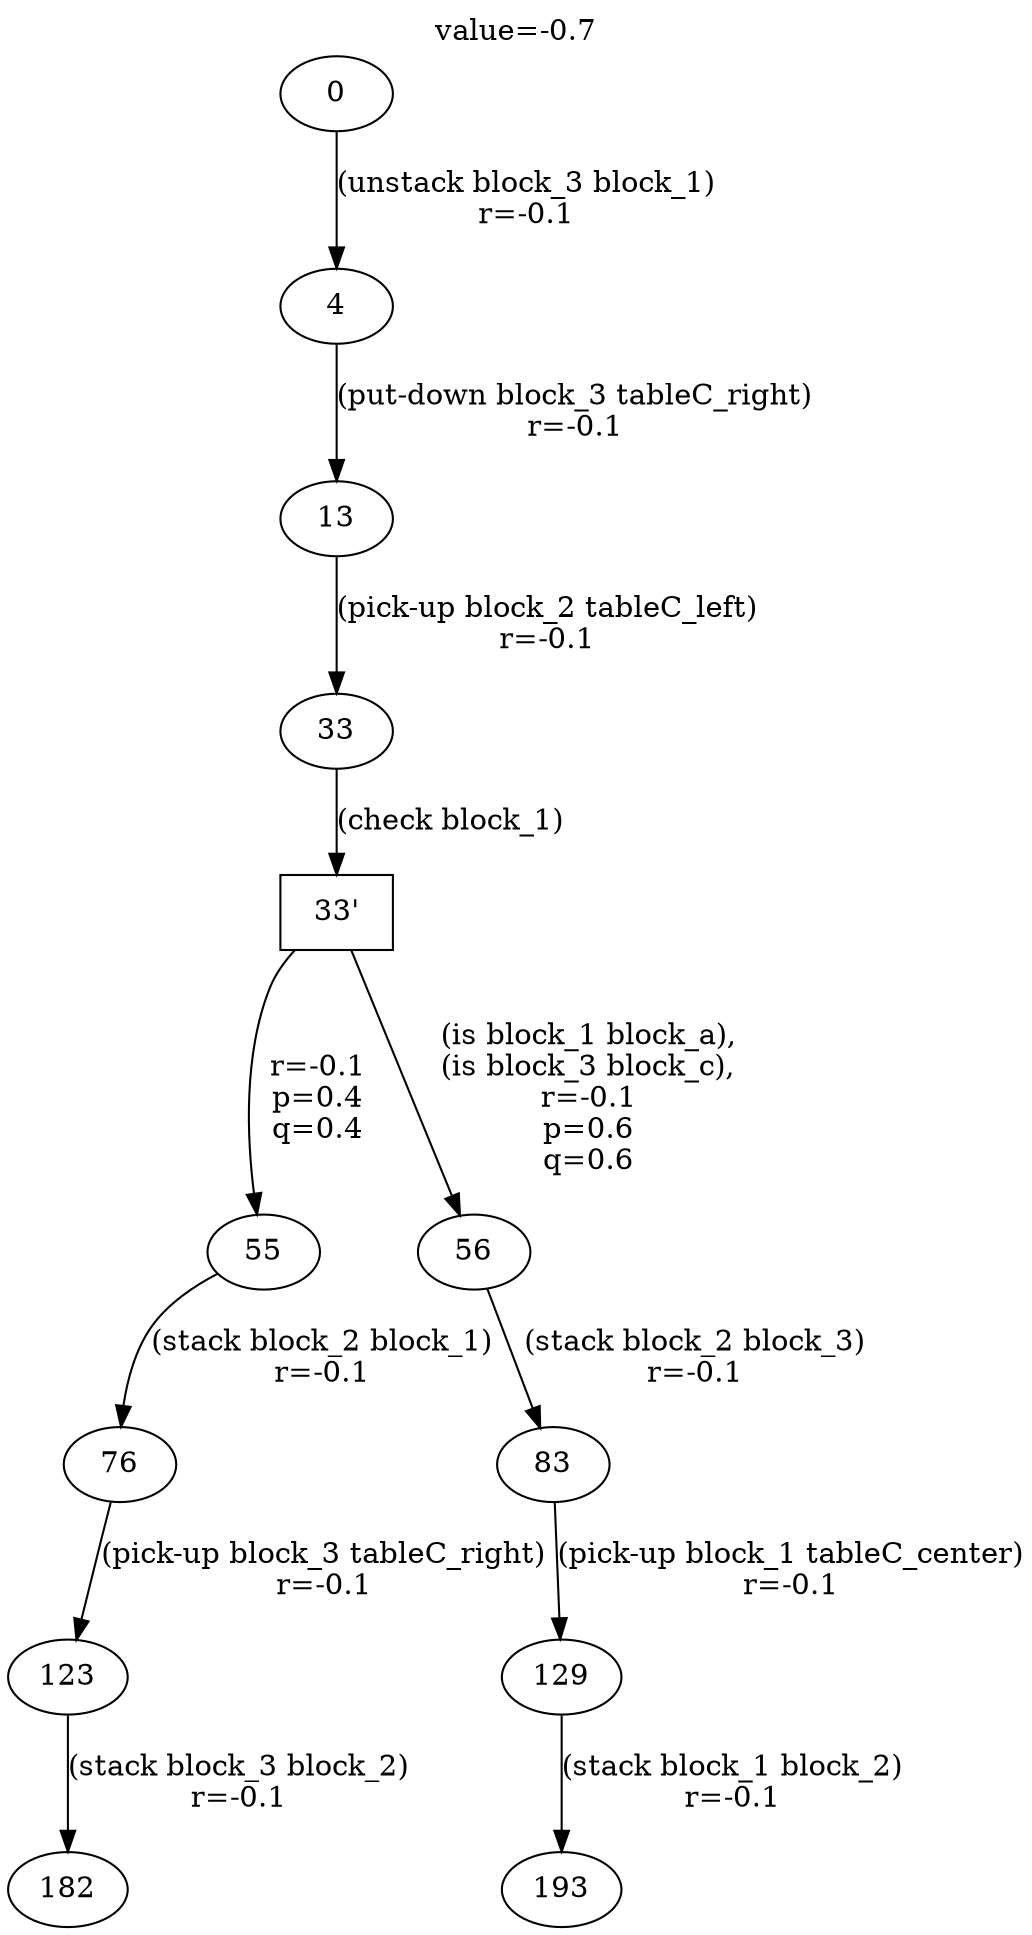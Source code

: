 digraph g{
label="value=-0.7"
labelloc=top
0->4 [ label="(unstack block_3 block_1)
r=-0.1" ];
4->13 [ label="(put-down block_3 tableC_right)
r=-0.1" ];
13->33 [ label="(pick-up block_2 tableC_left)
r=-0.1" ];
"33'" [ shape=box ] ;
33->"33'" [ label="(check block_1)" ];
"33'"->55 [ label="
r=-0.1
p=0.4
q=0.4" ];
55->76 [ label="(stack block_2 block_1)
r=-0.1" ];
76->123 [ label="(pick-up block_3 tableC_right)
r=-0.1" ];
123->182 [ label="(stack block_3 block_2)
r=-0.1" ];
"33'"->56 [ label="
(is block_1 block_a),
(is block_3 block_c),
r=-0.1
p=0.6
q=0.6" ];
56->83 [ label="(stack block_2 block_3)
r=-0.1" ];
83->129 [ label="(pick-up block_1 tableC_center)
r=-0.1" ];
129->193 [ label="(stack block_1 block_2)
r=-0.1" ];
}
